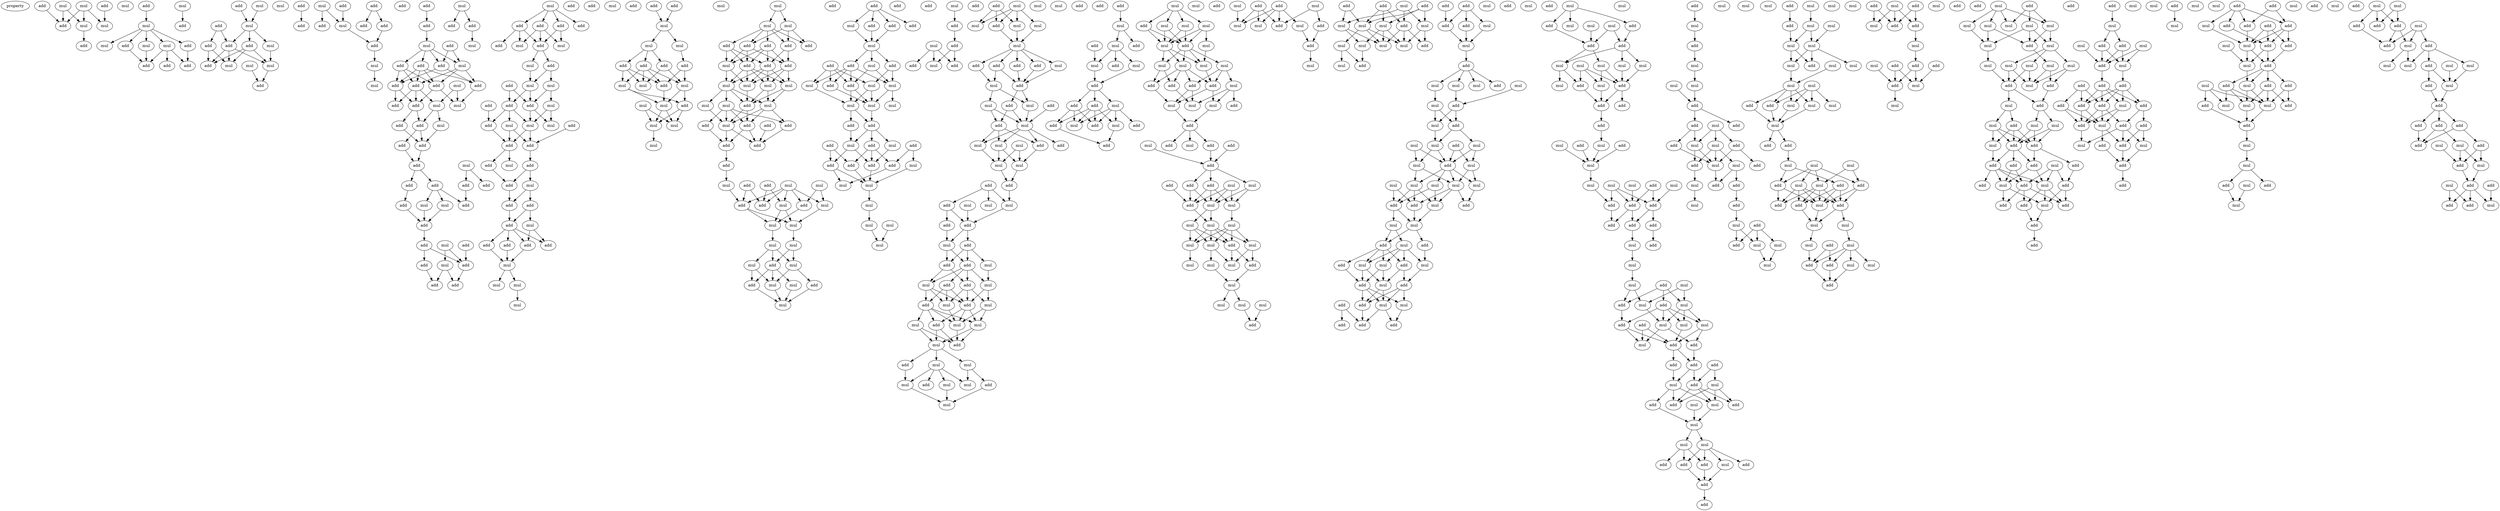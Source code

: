 digraph {
    node [fontcolor=black]
    property [mul=2,lf=1.7]
    0 [ label = add ];
    1 [ label = mul ];
    2 [ label = mul ];
    3 [ label = add ];
    4 [ label = mul ];
    5 [ label = mul ];
    6 [ label = add ];
    7 [ label = mul ];
    8 [ label = add ];
    9 [ label = add ];
    10 [ label = mul ];
    11 [ label = mul ];
    12 [ label = mul ];
    13 [ label = add ];
    14 [ label = add ];
    15 [ label = mul ];
    16 [ label = add ];
    17 [ label = add ];
    18 [ label = add ];
    19 [ label = mul ];
    20 [ label = add ];
    21 [ label = add ];
    22 [ label = mul ];
    23 [ label = mul ];
    24 [ label = add ];
    25 [ label = add ];
    26 [ label = add ];
    27 [ label = add ];
    28 [ label = mul ];
    29 [ label = add ];
    30 [ label = mul ];
    31 [ label = mul ];
    32 [ label = mul ];
    33 [ label = mul ];
    34 [ label = add ];
    35 [ label = add ];
    36 [ label = add ];
    37 [ label = mul ];
    38 [ label = add ];
    39 [ label = add ];
    40 [ label = add ];
    41 [ label = mul ];
    42 [ label = add ];
    43 [ label = add ];
    44 [ label = add ];
    45 [ label = add ];
    46 [ label = mul ];
    47 [ label = add ];
    48 [ label = add ];
    49 [ label = mul ];
    50 [ label = mul ];
    51 [ label = add ];
    52 [ label = mul ];
    53 [ label = add ];
    54 [ label = add ];
    55 [ label = add ];
    56 [ label = add ];
    57 [ label = mul ];
    58 [ label = add ];
    59 [ label = add ];
    60 [ label = add ];
    61 [ label = add ];
    62 [ label = mul ];
    63 [ label = mul ];
    64 [ label = add ];
    65 [ label = add ];
    66 [ label = add ];
    67 [ label = mul ];
    68 [ label = add ];
    69 [ label = add ];
    70 [ label = mul ];
    71 [ label = add ];
    72 [ label = add ];
    73 [ label = add ];
    74 [ label = add ];
    75 [ label = add ];
    76 [ label = mul ];
    77 [ label = add ];
    78 [ label = add ];
    79 [ label = mul ];
    80 [ label = add ];
    81 [ label = add ];
    82 [ label = mul ];
    83 [ label = add ];
    84 [ label = add ];
    85 [ label = mul ];
    86 [ label = add ];
    87 [ label = add ];
    88 [ label = add ];
    89 [ label = mul ];
    90 [ label = add ];
    91 [ label = add ];
    92 [ label = mul ];
    93 [ label = mul ];
    94 [ label = add ];
    95 [ label = add ];
    96 [ label = add ];
    97 [ label = add ];
    98 [ label = mul ];
    99 [ label = mul ];
    100 [ label = add ];
    101 [ label = add ];
    102 [ label = add ];
    103 [ label = mul ];
    104 [ label = add ];
    105 [ label = mul ];
    106 [ label = mul ];
    107 [ label = add ];
    108 [ label = mul ];
    109 [ label = add ];
    110 [ label = add ];
    111 [ label = mul ];
    112 [ label = mul ];
    113 [ label = add ];
    114 [ label = add ];
    115 [ label = mul ];
    116 [ label = add ];
    117 [ label = add ];
    118 [ label = add ];
    119 [ label = add ];
    120 [ label = mul ];
    121 [ label = add ];
    122 [ label = mul ];
    123 [ label = add ];
    124 [ label = add ];
    125 [ label = mul ];
    126 [ label = add ];
    127 [ label = add ];
    128 [ label = add ];
    129 [ label = add ];
    130 [ label = add ];
    131 [ label = add ];
    132 [ label = mul ];
    133 [ label = mul ];
    134 [ label = add ];
    135 [ label = mul ];
    136 [ label = mul ];
    137 [ label = add ];
    138 [ label = mul ];
    139 [ label = add ];
    140 [ label = add ];
    141 [ label = mul ];
    142 [ label = mul ];
    143 [ label = mul ];
    144 [ label = mul ];
    145 [ label = add ];
    146 [ label = add ];
    147 [ label = add ];
    148 [ label = add ];
    149 [ label = mul ];
    150 [ label = add ];
    151 [ label = mul ];
    152 [ label = mul ];
    153 [ label = mul ];
    154 [ label = mul ];
    155 [ label = add ];
    156 [ label = mul ];
    157 [ label = mul ];
    158 [ label = mul ];
    159 [ label = mul ];
    160 [ label = mul ];
    161 [ label = mul ];
    162 [ label = add ];
    163 [ label = add ];
    164 [ label = add ];
    165 [ label = add ];
    166 [ label = add ];
    167 [ label = add ];
    168 [ label = add ];
    169 [ label = mul ];
    170 [ label = add ];
    171 [ label = mul ];
    172 [ label = mul ];
    173 [ label = mul ];
    174 [ label = mul ];
    175 [ label = add ];
    176 [ label = mul ];
    177 [ label = mul ];
    178 [ label = mul ];
    179 [ label = mul ];
    180 [ label = add ];
    181 [ label = add ];
    182 [ label = add ];
    183 [ label = add ];
    184 [ label = add ];
    185 [ label = add ];
    186 [ label = add ];
    187 [ label = mul ];
    188 [ label = mul ];
    189 [ label = add ];
    190 [ label = add ];
    191 [ label = mul ];
    192 [ label = add ];
    193 [ label = mul ];
    194 [ label = mul ];
    195 [ label = add ];
    196 [ label = add ];
    197 [ label = mul ];
    198 [ label = mul ];
    199 [ label = add ];
    200 [ label = mul ];
    201 [ label = mul ];
    202 [ label = mul ];
    203 [ label = add ];
    204 [ label = mul ];
    205 [ label = mul ];
    206 [ label = mul ];
    207 [ label = add ];
    208 [ label = add ];
    209 [ label = mul ];
    210 [ label = add ];
    211 [ label = add ];
    212 [ label = mul ];
    213 [ label = add ];
    214 [ label = add ];
    215 [ label = add ];
    216 [ label = mul ];
    217 [ label = mul ];
    218 [ label = add ];
    219 [ label = add ];
    220 [ label = add ];
    221 [ label = add ];
    222 [ label = mul ];
    223 [ label = mul ];
    224 [ label = mul ];
    225 [ label = add ];
    226 [ label = mul ];
    227 [ label = mul ];
    228 [ label = mul ];
    229 [ label = add ];
    230 [ label = add ];
    231 [ label = add ];
    232 [ label = add ];
    233 [ label = add ];
    234 [ label = mul ];
    235 [ label = mul ];
    236 [ label = add ];
    237 [ label = mul ];
    238 [ label = add ];
    239 [ label = add ];
    240 [ label = add ];
    241 [ label = mul ];
    242 [ label = mul ];
    243 [ label = mul ];
    244 [ label = add ];
    245 [ label = mul ];
    246 [ label = mul ];
    247 [ label = mul ];
    248 [ label = mul ];
    249 [ label = add ];
    250 [ label = mul ];
    251 [ label = add ];
    252 [ label = add ];
    253 [ label = add ];
    254 [ label = add ];
    255 [ label = mul ];
    256 [ label = add ];
    257 [ label = mul ];
    258 [ label = add ];
    259 [ label = mul ];
    260 [ label = mul ];
    261 [ label = mul ];
    262 [ label = mul ];
    263 [ label = add ];
    264 [ label = mul ];
    265 [ label = add ];
    266 [ label = add ];
    267 [ label = add ];
    268 [ label = add ];
    269 [ label = mul ];
    270 [ label = add ];
    271 [ label = add ];
    272 [ label = mul ];
    273 [ label = mul ];
    274 [ label = mul ];
    275 [ label = add ];
    276 [ label = add ];
    277 [ label = mul ];
    278 [ label = mul ];
    279 [ label = add ];
    280 [ label = mul ];
    281 [ label = mul ];
    282 [ label = mul ];
    283 [ label = add ];
    284 [ label = add ];
    285 [ label = add ];
    286 [ label = mul ];
    287 [ label = mul ];
    288 [ label = mul ];
    289 [ label = add ];
    290 [ label = add ];
    291 [ label = mul ];
    292 [ label = add ];
    293 [ label = mul ];
    294 [ label = add ];
    295 [ label = add ];
    296 [ label = mul ];
    297 [ label = mul ];
    298 [ label = mul ];
    299 [ label = add ];
    300 [ label = mul ];
    301 [ label = add ];
    302 [ label = mul ];
    303 [ label = add ];
    304 [ label = mul ];
    305 [ label = add ];
    306 [ label = mul ];
    307 [ label = mul ];
    308 [ label = add ];
    309 [ label = mul ];
    310 [ label = mul ];
    311 [ label = add ];
    312 [ label = add ];
    313 [ label = add ];
    314 [ label = mul ];
    315 [ label = mul ];
    316 [ label = add ];
    317 [ label = add ];
    318 [ label = mul ];
    319 [ label = mul ];
    320 [ label = mul ];
    321 [ label = mul ];
    322 [ label = add ];
    323 [ label = add ];
    324 [ label = mul ];
    325 [ label = add ];
    326 [ label = add ];
    327 [ label = mul ];
    328 [ label = add ];
    329 [ label = mul ];
    330 [ label = mul ];
    331 [ label = add ];
    332 [ label = add ];
    333 [ label = add ];
    334 [ label = mul ];
    335 [ label = add ];
    336 [ label = mul ];
    337 [ label = mul ];
    338 [ label = add ];
    339 [ label = add ];
    340 [ label = add ];
    341 [ label = mul ];
    342 [ label = mul ];
    343 [ label = mul ];
    344 [ label = mul ];
    345 [ label = add ];
    346 [ label = mul ];
    347 [ label = add ];
    348 [ label = mul ];
    349 [ label = mul ];
    350 [ label = mul ];
    351 [ label = mul ];
    352 [ label = mul ];
    353 [ label = mul ];
    354 [ label = add ];
    355 [ label = mul ];
    356 [ label = add ];
    357 [ label = add ];
    358 [ label = add ];
    359 [ label = mul ];
    360 [ label = mul ];
    361 [ label = mul ];
    362 [ label = add ];
    363 [ label = add ];
    364 [ label = add ];
    365 [ label = add ];
    366 [ label = mul ];
    367 [ label = add ];
    368 [ label = mul ];
    369 [ label = add ];
    370 [ label = add ];
    371 [ label = add ];
    372 [ label = add ];
    373 [ label = mul ];
    374 [ label = mul ];
    375 [ label = add ];
    376 [ label = mul ];
    377 [ label = mul ];
    378 [ label = mul ];
    379 [ label = mul ];
    380 [ label = mul ];
    381 [ label = mul ];
    382 [ label = mul ];
    383 [ label = mul ];
    384 [ label = add ];
    385 [ label = mul ];
    386 [ label = mul ];
    387 [ label = mul ];
    388 [ label = add ];
    389 [ label = mul ];
    390 [ label = mul ];
    391 [ label = mul ];
    392 [ label = mul ];
    393 [ label = add ];
    394 [ label = add ];
    395 [ label = mul ];
    396 [ label = mul ];
    397 [ label = add ];
    398 [ label = add ];
    399 [ label = mul ];
    400 [ label = add ];
    401 [ label = mul ];
    402 [ label = add ];
    403 [ label = mul ];
    404 [ label = add ];
    405 [ label = mul ];
    406 [ label = add ];
    407 [ label = add ];
    408 [ label = add ];
    409 [ label = mul ];
    410 [ label = mul ];
    411 [ label = mul ];
    412 [ label = mul ];
    413 [ label = add ];
    414 [ label = mul ];
    415 [ label = add ];
    416 [ label = mul ];
    417 [ label = mul ];
    418 [ label = mul ];
    419 [ label = mul ];
    420 [ label = mul ];
    421 [ label = add ];
    422 [ label = add ];
    423 [ label = mul ];
    424 [ label = add ];
    425 [ label = add ];
    426 [ label = mul ];
    427 [ label = add ];
    428 [ label = add ];
    429 [ label = mul ];
    430 [ label = add ];
    431 [ label = mul ];
    432 [ label = add ];
    433 [ label = mul ];
    434 [ label = mul ];
    435 [ label = mul ];
    436 [ label = add ];
    437 [ label = mul ];
    438 [ label = add ];
    439 [ label = mul ];
    440 [ label = mul ];
    441 [ label = mul ];
    442 [ label = mul ];
    443 [ label = mul ];
    444 [ label = add ];
    445 [ label = mul ];
    446 [ label = add ];
    447 [ label = mul ];
    448 [ label = mul ];
    449 [ label = mul ];
    450 [ label = mul ];
    451 [ label = mul ];
    452 [ label = mul ];
    453 [ label = add ];
    454 [ label = mul ];
    455 [ label = add ];
    456 [ label = add ];
    457 [ label = mul ];
    458 [ label = mul ];
    459 [ label = mul ];
    460 [ label = add ];
    461 [ label = add ];
    462 [ label = add ];
    463 [ label = mul ];
    464 [ label = mul ];
    465 [ label = add ];
    466 [ label = add ];
    467 [ label = mul ];
    468 [ label = add ];
    469 [ label = mul ];
    470 [ label = add ];
    471 [ label = mul ];
    472 [ label = add ];
    473 [ label = mul ];
    474 [ label = add ];
    475 [ label = add ];
    476 [ label = add ];
    477 [ label = add ];
    478 [ label = mul ];
    479 [ label = add ];
    480 [ label = mul ];
    481 [ label = mul ];
    482 [ label = mul ];
    483 [ label = add ];
    484 [ label = add ];
    485 [ label = add ];
    486 [ label = mul ];
    487 [ label = mul ];
    488 [ label = mul ];
    489 [ label = mul ];
    490 [ label = mul ];
    491 [ label = add ];
    492 [ label = mul ];
    493 [ label = mul ];
    494 [ label = add ];
    495 [ label = add ];
    496 [ label = add ];
    497 [ label = add ];
    498 [ label = mul ];
    499 [ label = add ];
    500 [ label = mul ];
    501 [ label = add ];
    502 [ label = mul ];
    503 [ label = mul ];
    504 [ label = mul ];
    505 [ label = mul ];
    506 [ label = add ];
    507 [ label = mul ];
    508 [ label = add ];
    509 [ label = add ];
    510 [ label = add ];
    511 [ label = add ];
    512 [ label = add ];
    513 [ label = add ];
    514 [ label = add ];
    515 [ label = mul ];
    516 [ label = mul ];
    517 [ label = mul ];
    518 [ label = add ];
    519 [ label = mul ];
    520 [ label = mul ];
    521 [ label = add ];
    522 [ label = mul ];
    523 [ label = add ];
    524 [ label = add ];
    525 [ label = mul ];
    526 [ label = mul ];
    527 [ label = mul ];
    528 [ label = add ];
    529 [ label = add ];
    530 [ label = mul ];
    531 [ label = add ];
    532 [ label = add ];
    533 [ label = add ];
    534 [ label = add ];
    535 [ label = mul ];
    536 [ label = mul ];
    537 [ label = add ];
    538 [ label = add ];
    539 [ label = mul ];
    540 [ label = mul ];
    541 [ label = add ];
    542 [ label = add ];
    543 [ label = mul ];
    544 [ label = mul ];
    545 [ label = mul ];
    546 [ label = add ];
    547 [ label = add ];
    548 [ label = add ];
    549 [ label = mul ];
    550 [ label = add ];
    551 [ label = add ];
    552 [ label = mul ];
    553 [ label = add ];
    554 [ label = add ];
    555 [ label = mul ];
    556 [ label = mul ];
    557 [ label = add ];
    558 [ label = mul ];
    559 [ label = mul ];
    560 [ label = mul ];
    561 [ label = add ];
    562 [ label = mul ];
    563 [ label = add ];
    564 [ label = mul ];
    565 [ label = add ];
    566 [ label = mul ];
    567 [ label = add ];
    568 [ label = add ];
    569 [ label = mul ];
    570 [ label = mul ];
    571 [ label = add ];
    572 [ label = mul ];
    573 [ label = add ];
    574 [ label = mul ];
    575 [ label = add ];
    576 [ label = add ];
    577 [ label = add ];
    578 [ label = mul ];
    579 [ label = add ];
    580 [ label = mul ];
    581 [ label = add ];
    582 [ label = mul ];
    583 [ label = mul ];
    584 [ label = mul ];
    585 [ label = mul ];
    586 [ label = mul ];
    587 [ label = add ];
    588 [ label = mul ];
    589 [ label = mul ];
    590 [ label = add ];
    591 [ label = mul ];
    592 [ label = mul ];
    593 [ label = mul ];
    594 [ label = mul ];
    595 [ label = mul ];
    596 [ label = add ];
    597 [ label = mul ];
    598 [ label = mul ];
    599 [ label = mul ];
    600 [ label = add ];
    601 [ label = mul ];
    602 [ label = mul ];
    603 [ label = mul ];
    604 [ label = add ];
    605 [ label = mul ];
    606 [ label = add ];
    607 [ label = add ];
    608 [ label = mul ];
    609 [ label = mul ];
    610 [ label = mul ];
    611 [ label = add ];
    612 [ label = add ];
    613 [ label = mul ];
    614 [ label = add ];
    615 [ label = mul ];
    616 [ label = add ];
    617 [ label = add ];
    618 [ label = add ];
    619 [ label = mul ];
    620 [ label = mul ];
    621 [ label = mul ];
    622 [ label = mul ];
    623 [ label = add ];
    624 [ label = mul ];
    625 [ label = mul ];
    626 [ label = add ];
    627 [ label = add ];
    628 [ label = mul ];
    629 [ label = mul ];
    630 [ label = add ];
    631 [ label = mul ];
    632 [ label = add ];
    633 [ label = mul ];
    634 [ label = add ];
    635 [ label = add ];
    636 [ label = mul ];
    637 [ label = add ];
    638 [ label = mul ];
    639 [ label = add ];
    640 [ label = add ];
    641 [ label = add ];
    642 [ label = mul ];
    643 [ label = add ];
    644 [ label = add ];
    645 [ label = mul ];
    646 [ label = mul ];
    647 [ label = add ];
    648 [ label = add ];
    649 [ label = mul ];
    650 [ label = mul ];
    651 [ label = mul ];
    652 [ label = mul ];
    653 [ label = mul ];
    654 [ label = mul ];
    655 [ label = mul ];
    656 [ label = add ];
    657 [ label = mul ];
    658 [ label = mul ];
    659 [ label = mul ];
    660 [ label = mul ];
    661 [ label = mul ];
    662 [ label = mul ];
    663 [ label = add ];
    664 [ label = add ];
    665 [ label = mul ];
    666 [ label = add ];
    667 [ label = mul ];
    668 [ label = mul ];
    669 [ label = add ];
    670 [ label = mul ];
    671 [ label = mul ];
    672 [ label = mul ];
    673 [ label = add ];
    674 [ label = add ];
    675 [ label = mul ];
    676 [ label = add ];
    677 [ label = add ];
    678 [ label = add ];
    679 [ label = add ];
    680 [ label = mul ];
    681 [ label = add ];
    682 [ label = add ];
    683 [ label = mul ];
    684 [ label = add ];
    685 [ label = add ];
    686 [ label = add ];
    687 [ label = add ];
    688 [ label = add ];
    689 [ label = mul ];
    690 [ label = add ];
    691 [ label = add ];
    692 [ label = add ];
    693 [ label = mul ];
    694 [ label = add ];
    695 [ label = mul ];
    696 [ label = add ];
    697 [ label = mul ];
    698 [ label = mul ];
    699 [ label = add ];
    700 [ label = mul ];
    701 [ label = add ];
    702 [ label = add ];
    703 [ label = add ];
    704 [ label = add ];
    705 [ label = add ];
    706 [ label = add ];
    707 [ label = mul ];
    708 [ label = add ];
    709 [ label = add ];
    710 [ label = mul ];
    711 [ label = add ];
    712 [ label = add ];
    713 [ label = mul ];
    714 [ label = mul ];
    715 [ label = add ];
    716 [ label = add ];
    717 [ label = add ];
    718 [ label = mul ];
    719 [ label = add ];
    720 [ label = mul ];
    721 [ label = add ];
    722 [ label = mul ];
    723 [ label = mul ];
    724 [ label = add ];
    725 [ label = add ];
    726 [ label = add ];
    727 [ label = add ];
    728 [ label = add ];
    729 [ label = mul ];
    730 [ label = add ];
    731 [ label = add ];
    732 [ label = add ];
    733 [ label = mul ];
    734 [ label = mul ];
    735 [ label = mul ];
    736 [ label = add ];
    737 [ label = mul ];
    738 [ label = add ];
    739 [ label = mul ];
    740 [ label = add ];
    741 [ label = add ];
    742 [ label = mul ];
    743 [ label = mul ];
    744 [ label = add ];
    745 [ label = mul ];
    746 [ label = add ];
    747 [ label = add ];
    748 [ label = mul ];
    749 [ label = mul ];
    750 [ label = mul ];
    751 [ label = mul ];
    752 [ label = add ];
    753 [ label = add ];
    754 [ label = add ];
    755 [ label = mul ];
    756 [ label = mul ];
    757 [ label = add ];
    758 [ label = mul ];
    759 [ label = mul ];
    760 [ label = add ];
    761 [ label = mul ];
    762 [ label = add ];
    763 [ label = add ];
    764 [ label = add ];
    765 [ label = mul ];
    766 [ label = add ];
    767 [ label = mul ];
    768 [ label = mul ];
    769 [ label = mul ];
    770 [ label = mul ];
    771 [ label = add ];
    772 [ label = mul ];
    773 [ label = add ];
    774 [ label = add ];
    775 [ label = add ];
    776 [ label = add ];
    777 [ label = add ];
    778 [ label = mul ];
    779 [ label = mul ];
    780 [ label = add ];
    781 [ label = add ];
    782 [ label = add ];
    783 [ label = mul ];
    784 [ label = add ];
    785 [ label = add ];
    786 [ label = mul ];
    787 [ label = add ];
    788 [ label = add ];
    789 [ label = mul ];
    0 -> 6 [ name = 0 ];
    1 -> 5 [ name = 1 ];
    1 -> 6 [ name = 2 ];
    1 -> 7 [ name = 3 ];
    3 -> 5 [ name = 4 ];
    4 -> 6 [ name = 5 ];
    4 -> 7 [ name = 6 ];
    7 -> 8 [ name = 7 ];
    9 -> 10 [ name = 8 ];
    10 -> 11 [ name = 9 ];
    10 -> 12 [ name = 10 ];
    10 -> 13 [ name = 11 ];
    10 -> 14 [ name = 12 ];
    10 -> 15 [ name = 13 ];
    12 -> 18 [ name = 14 ];
    13 -> 18 [ name = 15 ];
    14 -> 16 [ name = 16 ];
    15 -> 16 [ name = 17 ];
    15 -> 17 [ name = 18 ];
    15 -> 18 [ name = 19 ];
    19 -> 21 [ name = 20 ];
    20 -> 23 [ name = 21 ];
    22 -> 23 [ name = 22 ];
    23 -> 26 [ name = 23 ];
    23 -> 27 [ name = 24 ];
    23 -> 28 [ name = 25 ];
    24 -> 25 [ name = 26 ];
    24 -> 26 [ name = 27 ];
    25 -> 29 [ name = 28 ];
    25 -> 30 [ name = 29 ];
    26 -> 29 [ name = 30 ];
    26 -> 30 [ name = 31 ];
    26 -> 32 [ name = 32 ];
    27 -> 29 [ name = 33 ];
    27 -> 30 [ name = 34 ];
    27 -> 32 [ name = 35 ];
    28 -> 32 [ name = 36 ];
    31 -> 34 [ name = 37 ];
    32 -> 34 [ name = 38 ];
    35 -> 36 [ name = 39 ];
    37 -> 41 [ name = 40 ];
    37 -> 44 [ name = 41 ];
    38 -> 41 [ name = 42 ];
    39 -> 42 [ name = 43 ];
    39 -> 43 [ name = 44 ];
    41 -> 45 [ name = 45 ];
    43 -> 45 [ name = 46 ];
    45 -> 46 [ name = 47 ];
    46 -> 49 [ name = 48 ];
    47 -> 48 [ name = 49 ];
    48 -> 50 [ name = 50 ];
    50 -> 52 [ name = 51 ];
    50 -> 53 [ name = 52 ];
    50 -> 54 [ name = 53 ];
    50 -> 55 [ name = 54 ];
    51 -> 52 [ name = 55 ];
    51 -> 54 [ name = 56 ];
    52 -> 56 [ name = 57 ];
    52 -> 58 [ name = 58 ];
    52 -> 60 [ name = 59 ];
    53 -> 56 [ name = 60 ];
    53 -> 58 [ name = 61 ];
    53 -> 59 [ name = 62 ];
    53 -> 60 [ name = 63 ];
    54 -> 58 [ name = 64 ];
    54 -> 59 [ name = 65 ];
    55 -> 56 [ name = 66 ];
    55 -> 59 [ name = 67 ];
    55 -> 60 [ name = 68 ];
    56 -> 61 [ name = 69 ];
    56 -> 62 [ name = 70 ];
    57 -> 62 [ name = 71 ];
    57 -> 63 [ name = 72 ];
    58 -> 62 [ name = 73 ];
    59 -> 61 [ name = 74 ];
    59 -> 64 [ name = 75 ];
    60 -> 61 [ name = 76 ];
    60 -> 63 [ name = 77 ];
    60 -> 64 [ name = 78 ];
    61 -> 65 [ name = 79 ];
    61 -> 66 [ name = 80 ];
    63 -> 66 [ name = 81 ];
    63 -> 67 [ name = 82 ];
    65 -> 69 [ name = 83 ];
    66 -> 68 [ name = 84 ];
    66 -> 69 [ name = 85 ];
    67 -> 69 [ name = 86 ];
    68 -> 71 [ name = 87 ];
    69 -> 71 [ name = 88 ];
    70 -> 72 [ name = 89 ];
    70 -> 73 [ name = 90 ];
    71 -> 74 [ name = 91 ];
    71 -> 75 [ name = 92 ];
    73 -> 78 [ name = 93 ];
    74 -> 77 [ name = 94 ];
    75 -> 76 [ name = 95 ];
    75 -> 78 [ name = 96 ];
    75 -> 79 [ name = 97 ];
    76 -> 80 [ name = 98 ];
    77 -> 80 [ name = 99 ];
    79 -> 80 [ name = 100 ];
    80 -> 83 [ name = 101 ];
    81 -> 86 [ name = 102 ];
    82 -> 85 [ name = 103 ];
    82 -> 86 [ name = 104 ];
    83 -> 84 [ name = 105 ];
    83 -> 86 [ name = 106 ];
    84 -> 88 [ name = 107 ];
    85 -> 87 [ name = 108 ];
    85 -> 88 [ name = 109 ];
    86 -> 87 [ name = 110 ];
    89 -> 90 [ name = 111 ];
    89 -> 91 [ name = 112 ];
    91 -> 92 [ name = 113 ];
    93 -> 94 [ name = 114 ];
    93 -> 95 [ name = 115 ];
    93 -> 96 [ name = 116 ];
    93 -> 97 [ name = 117 ];
    94 -> 98 [ name = 118 ];
    94 -> 99 [ name = 119 ];
    94 -> 100 [ name = 120 ];
    95 -> 98 [ name = 121 ];
    95 -> 100 [ name = 122 ];
    95 -> 101 [ name = 123 ];
    96 -> 99 [ name = 124 ];
    96 -> 100 [ name = 125 ];
    100 -> 102 [ name = 126 ];
    100 -> 103 [ name = 127 ];
    102 -> 105 [ name = 128 ];
    102 -> 106 [ name = 129 ];
    103 -> 105 [ name = 130 ];
    104 -> 107 [ name = 131 ];
    104 -> 109 [ name = 132 ];
    105 -> 107 [ name = 133 ];
    105 -> 109 [ name = 134 ];
    106 -> 108 [ name = 135 ];
    106 -> 109 [ name = 136 ];
    107 -> 112 [ name = 137 ];
    107 -> 114 [ name = 138 ];
    107 -> 115 [ name = 139 ];
    108 -> 111 [ name = 140 ];
    108 -> 112 [ name = 141 ];
    109 -> 111 [ name = 142 ];
    109 -> 112 [ name = 143 ];
    110 -> 114 [ name = 144 ];
    112 -> 116 [ name = 145 ];
    112 -> 117 [ name = 146 ];
    113 -> 117 [ name = 147 ];
    114 -> 116 [ name = 148 ];
    115 -> 116 [ name = 149 ];
    115 -> 117 [ name = 150 ];
    116 -> 118 [ name = 151 ];
    116 -> 120 [ name = 152 ];
    117 -> 119 [ name = 153 ];
    118 -> 121 [ name = 154 ];
    119 -> 121 [ name = 155 ];
    119 -> 122 [ name = 156 ];
    121 -> 124 [ name = 157 ];
    122 -> 123 [ name = 158 ];
    122 -> 124 [ name = 159 ];
    123 -> 125 [ name = 160 ];
    123 -> 126 [ name = 161 ];
    124 -> 126 [ name = 162 ];
    125 -> 128 [ name = 163 ];
    125 -> 130 [ name = 164 ];
    126 -> 127 [ name = 165 ];
    126 -> 128 [ name = 166 ];
    126 -> 130 [ name = 167 ];
    126 -> 131 [ name = 168 ];
    127 -> 132 [ name = 169 ];
    130 -> 132 [ name = 170 ];
    131 -> 132 [ name = 171 ];
    132 -> 133 [ name = 172 ];
    132 -> 136 [ name = 173 ];
    136 -> 138 [ name = 174 ];
    139 -> 142 [ name = 175 ];
    140 -> 142 [ name = 176 ];
    142 -> 143 [ name = 177 ];
    142 -> 144 [ name = 178 ];
    143 -> 145 [ name = 179 ];
    143 -> 146 [ name = 180 ];
    143 -> 147 [ name = 181 ];
    144 -> 148 [ name = 182 ];
    145 -> 149 [ name = 183 ];
    145 -> 152 [ name = 184 ];
    146 -> 149 [ name = 185 ];
    146 -> 150 [ name = 186 ];
    146 -> 151 [ name = 187 ];
    146 -> 152 [ name = 188 ];
    147 -> 149 [ name = 189 ];
    147 -> 150 [ name = 190 ];
    147 -> 151 [ name = 191 ];
    148 -> 150 [ name = 192 ];
    148 -> 152 [ name = 193 ];
    150 -> 154 [ name = 194 ];
    151 -> 154 [ name = 195 ];
    151 -> 155 [ name = 196 ];
    152 -> 154 [ name = 197 ];
    152 -> 155 [ name = 198 ];
    153 -> 156 [ name = 199 ];
    153 -> 157 [ name = 200 ];
    154 -> 156 [ name = 201 ];
    154 -> 157 [ name = 202 ];
    155 -> 156 [ name = 203 ];
    155 -> 157 [ name = 204 ];
    156 -> 159 [ name = 205 ];
    158 -> 160 [ name = 206 ];
    158 -> 161 [ name = 207 ];
    160 -> 163 [ name = 208 ];
    160 -> 164 [ name = 209 ];
    160 -> 166 [ name = 210 ];
    161 -> 162 [ name = 211 ];
    161 -> 163 [ name = 212 ];
    161 -> 164 [ name = 213 ];
    161 -> 165 [ name = 214 ];
    161 -> 166 [ name = 215 ];
    162 -> 167 [ name = 216 ];
    162 -> 168 [ name = 217 ];
    162 -> 169 [ name = 218 ];
    162 -> 170 [ name = 219 ];
    163 -> 167 [ name = 220 ];
    163 -> 170 [ name = 221 ];
    165 -> 167 [ name = 222 ];
    165 -> 168 [ name = 223 ];
    165 -> 169 [ name = 224 ];
    166 -> 168 [ name = 225 ];
    166 -> 169 [ name = 226 ];
    166 -> 170 [ name = 227 ];
    167 -> 171 [ name = 228 ];
    167 -> 172 [ name = 229 ];
    167 -> 173 [ name = 230 ];
    167 -> 174 [ name = 231 ];
    168 -> 171 [ name = 232 ];
    168 -> 172 [ name = 233 ];
    168 -> 173 [ name = 234 ];
    168 -> 174 [ name = 235 ];
    169 -> 171 [ name = 236 ];
    169 -> 172 [ name = 237 ];
    170 -> 172 [ name = 238 ];
    170 -> 173 [ name = 239 ];
    170 -> 174 [ name = 240 ];
    171 -> 175 [ name = 241 ];
    171 -> 176 [ name = 242 ];
    171 -> 177 [ name = 243 ];
    171 -> 178 [ name = 244 ];
    172 -> 175 [ name = 245 ];
    173 -> 175 [ name = 246 ];
    173 -> 176 [ name = 247 ];
    174 -> 175 [ name = 248 ];
    174 -> 176 [ name = 249 ];
    175 -> 179 [ name = 250 ];
    175 -> 181 [ name = 251 ];
    176 -> 179 [ name = 252 ];
    176 -> 181 [ name = 253 ];
    176 -> 182 [ name = 254 ];
    177 -> 179 [ name = 255 ];
    178 -> 179 [ name = 256 ];
    178 -> 180 [ name = 257 ];
    178 -> 181 [ name = 258 ];
    178 -> 182 [ name = 259 ];
    179 -> 184 [ name = 260 ];
    179 -> 185 [ name = 261 ];
    180 -> 184 [ name = 262 ];
    181 -> 184 [ name = 263 ];
    181 -> 185 [ name = 264 ];
    182 -> 185 [ name = 265 ];
    183 -> 185 [ name = 266 ];
    184 -> 186 [ name = 267 ];
    186 -> 188 [ name = 268 ];
    187 -> 192 [ name = 269 ];
    187 -> 194 [ name = 270 ];
    188 -> 195 [ name = 271 ];
    189 -> 195 [ name = 272 ];
    189 -> 196 [ name = 273 ];
    190 -> 193 [ name = 274 ];
    190 -> 196 [ name = 275 ];
    191 -> 192 [ name = 276 ];
    191 -> 193 [ name = 277 ];
    191 -> 194 [ name = 278 ];
    191 -> 195 [ name = 279 ];
    191 -> 196 [ name = 280 ];
    192 -> 198 [ name = 281 ];
    193 -> 197 [ name = 282 ];
    193 -> 198 [ name = 283 ];
    194 -> 197 [ name = 284 ];
    195 -> 197 [ name = 285 ];
    195 -> 198 [ name = 286 ];
    197 -> 201 [ name = 287 ];
    198 -> 200 [ name = 288 ];
    200 -> 202 [ name = 289 ];
    200 -> 203 [ name = 290 ];
    200 -> 204 [ name = 291 ];
    201 -> 203 [ name = 292 ];
    201 -> 204 [ name = 293 ];
    202 -> 206 [ name = 294 ];
    202 -> 207 [ name = 295 ];
    203 -> 205 [ name = 296 ];
    203 -> 206 [ name = 297 ];
    203 -> 207 [ name = 298 ];
    204 -> 206 [ name = 299 ];
    204 -> 208 [ name = 300 ];
    205 -> 209 [ name = 301 ];
    206 -> 209 [ name = 302 ];
    207 -> 209 [ name = 303 ];
    208 -> 209 [ name = 304 ];
    210 -> 212 [ name = 305 ];
    210 -> 213 [ name = 306 ];
    210 -> 214 [ name = 307 ];
    210 -> 215 [ name = 308 ];
    212 -> 216 [ name = 309 ];
    214 -> 216 [ name = 310 ];
    215 -> 216 [ name = 311 ];
    216 -> 217 [ name = 312 ];
    216 -> 219 [ name = 313 ];
    216 -> 220 [ name = 314 ];
    217 -> 221 [ name = 315 ];
    217 -> 223 [ name = 316 ];
    218 -> 221 [ name = 317 ];
    218 -> 222 [ name = 318 ];
    218 -> 224 [ name = 319 ];
    218 -> 225 [ name = 320 ];
    219 -> 221 [ name = 321 ];
    219 -> 223 [ name = 322 ];
    219 -> 224 [ name = 323 ];
    219 -> 225 [ name = 324 ];
    220 -> 222 [ name = 325 ];
    220 -> 223 [ name = 326 ];
    221 -> 226 [ name = 327 ];
    221 -> 227 [ name = 328 ];
    222 -> 226 [ name = 329 ];
    222 -> 227 [ name = 330 ];
    223 -> 227 [ name = 331 ];
    223 -> 228 [ name = 332 ];
    224 -> 226 [ name = 333 ];
    225 -> 227 [ name = 334 ];
    226 -> 229 [ name = 335 ];
    226 -> 230 [ name = 336 ];
    227 -> 230 [ name = 337 ];
    229 -> 235 [ name = 338 ];
    230 -> 232 [ name = 339 ];
    230 -> 234 [ name = 340 ];
    230 -> 235 [ name = 341 ];
    231 -> 237 [ name = 342 ];
    231 -> 238 [ name = 343 ];
    232 -> 238 [ name = 344 ];
    232 -> 239 [ name = 345 ];
    232 -> 240 [ name = 346 ];
    233 -> 236 [ name = 347 ];
    233 -> 239 [ name = 348 ];
    234 -> 240 [ name = 349 ];
    235 -> 236 [ name = 350 ];
    235 -> 240 [ name = 351 ];
    236 -> 241 [ name = 352 ];
    236 -> 242 [ name = 353 ];
    237 -> 242 [ name = 354 ];
    238 -> 241 [ name = 355 ];
    239 -> 242 [ name = 356 ];
    240 -> 242 [ name = 357 ];
    242 -> 243 [ name = 358 ];
    243 -> 245 [ name = 359 ];
    245 -> 247 [ name = 360 ];
    246 -> 247 [ name = 361 ];
    248 -> 249 [ name = 362 ];
    249 -> 251 [ name = 363 ];
    250 -> 253 [ name = 364 ];
    250 -> 254 [ name = 365 ];
    250 -> 255 [ name = 366 ];
    251 -> 253 [ name = 367 ];
    251 -> 255 [ name = 368 ];
    256 -> 258 [ name = 369 ];
    256 -> 259 [ name = 370 ];
    256 -> 260 [ name = 371 ];
    257 -> 258 [ name = 372 ];
    257 -> 259 [ name = 373 ];
    257 -> 260 [ name = 374 ];
    257 -> 261 [ name = 375 ];
    258 -> 262 [ name = 376 ];
    260 -> 262 [ name = 377 ];
    261 -> 262 [ name = 378 ];
    262 -> 263 [ name = 379 ];
    262 -> 264 [ name = 380 ];
    262 -> 265 [ name = 381 ];
    262 -> 266 [ name = 382 ];
    262 -> 267 [ name = 383 ];
    263 -> 269 [ name = 384 ];
    264 -> 268 [ name = 385 ];
    265 -> 268 [ name = 386 ];
    265 -> 269 [ name = 387 ];
    266 -> 268 [ name = 388 ];
    267 -> 268 [ name = 389 ];
    268 -> 270 [ name = 390 ];
    268 -> 272 [ name = 391 ];
    269 -> 272 [ name = 392 ];
    269 -> 273 [ name = 393 ];
    270 -> 274 [ name = 394 ];
    270 -> 275 [ name = 395 ];
    271 -> 274 [ name = 396 ];
    272 -> 274 [ name = 397 ];
    273 -> 274 [ name = 398 ];
    273 -> 275 [ name = 399 ];
    274 -> 276 [ name = 400 ];
    274 -> 277 [ name = 401 ];
    274 -> 279 [ name = 402 ];
    274 -> 280 [ name = 403 ];
    275 -> 276 [ name = 404 ];
    275 -> 277 [ name = 405 ];
    275 -> 280 [ name = 406 ];
    276 -> 281 [ name = 407 ];
    277 -> 282 [ name = 408 ];
    278 -> 281 [ name = 409 ];
    278 -> 282 [ name = 410 ];
    280 -> 281 [ name = 411 ];
    280 -> 282 [ name = 412 ];
    281 -> 283 [ name = 413 ];
    282 -> 283 [ name = 414 ];
    283 -> 287 [ name = 415 ];
    284 -> 285 [ name = 416 ];
    284 -> 287 [ name = 417 ];
    284 -> 288 [ name = 418 ];
    285 -> 289 [ name = 419 ];
    285 -> 290 [ name = 420 ];
    286 -> 289 [ name = 421 ];
    287 -> 289 [ name = 422 ];
    289 -> 291 [ name = 423 ];
    289 -> 292 [ name = 424 ];
    290 -> 291 [ name = 425 ];
    291 -> 294 [ name = 426 ];
    291 -> 295 [ name = 427 ];
    292 -> 294 [ name = 428 ];
    292 -> 295 [ name = 429 ];
    292 -> 297 [ name = 430 ];
    294 -> 299 [ name = 431 ];
    294 -> 300 [ name = 432 ];
    295 -> 298 [ name = 433 ];
    295 -> 299 [ name = 434 ];
    295 -> 300 [ name = 435 ];
    295 -> 301 [ name = 436 ];
    297 -> 298 [ name = 437 ];
    298 -> 303 [ name = 438 ];
    298 -> 304 [ name = 439 ];
    299 -> 302 [ name = 440 ];
    299 -> 303 [ name = 441 ];
    299 -> 304 [ name = 442 ];
    300 -> 302 [ name = 443 ];
    300 -> 303 [ name = 444 ];
    300 -> 305 [ name = 445 ];
    301 -> 302 [ name = 446 ];
    301 -> 303 [ name = 447 ];
    301 -> 305 [ name = 448 ];
    302 -> 306 [ name = 449 ];
    303 -> 306 [ name = 450 ];
    303 -> 308 [ name = 451 ];
    303 -> 309 [ name = 452 ];
    304 -> 306 [ name = 453 ];
    304 -> 309 [ name = 454 ];
    305 -> 306 [ name = 455 ];
    305 -> 307 [ name = 456 ];
    305 -> 308 [ name = 457 ];
    305 -> 309 [ name = 458 ];
    306 -> 311 [ name = 459 ];
    307 -> 310 [ name = 460 ];
    307 -> 311 [ name = 461 ];
    308 -> 310 [ name = 462 ];
    308 -> 311 [ name = 463 ];
    309 -> 310 [ name = 464 ];
    309 -> 311 [ name = 465 ];
    310 -> 313 [ name = 466 ];
    310 -> 314 [ name = 467 ];
    310 -> 315 [ name = 468 ];
    313 -> 319 [ name = 469 ];
    314 -> 316 [ name = 470 ];
    314 -> 318 [ name = 471 ];
    314 -> 319 [ name = 472 ];
    314 -> 320 [ name = 473 ];
    315 -> 317 [ name = 474 ];
    315 -> 318 [ name = 475 ];
    317 -> 321 [ name = 476 ];
    319 -> 321 [ name = 477 ];
    320 -> 321 [ name = 478 ];
    323 -> 324 [ name = 479 ];
    324 -> 326 [ name = 480 ];
    324 -> 327 [ name = 481 ];
    325 -> 330 [ name = 482 ];
    327 -> 328 [ name = 483 ];
    327 -> 329 [ name = 484 ];
    327 -> 330 [ name = 485 ];
    329 -> 331 [ name = 486 ];
    330 -> 331 [ name = 487 ];
    331 -> 332 [ name = 488 ];
    331 -> 333 [ name = 489 ];
    331 -> 334 [ name = 490 ];
    332 -> 335 [ name = 491 ];
    332 -> 337 [ name = 492 ];
    332 -> 338 [ name = 493 ];
    333 -> 335 [ name = 494 ];
    333 -> 336 [ name = 495 ];
    333 -> 337 [ name = 496 ];
    333 -> 338 [ name = 497 ];
    334 -> 336 [ name = 498 ];
    334 -> 337 [ name = 499 ];
    334 -> 338 [ name = 500 ];
    334 -> 339 [ name = 501 ];
    335 -> 340 [ name = 502 ];
    336 -> 340 [ name = 503 ];
    341 -> 342 [ name = 504 ];
    341 -> 343 [ name = 505 ];
    341 -> 344 [ name = 506 ];
    341 -> 345 [ name = 507 ];
    342 -> 347 [ name = 508 ];
    342 -> 349 [ name = 509 ];
    343 -> 347 [ name = 510 ];
    343 -> 348 [ name = 511 ];
    343 -> 349 [ name = 512 ];
    344 -> 347 [ name = 513 ];
    344 -> 349 [ name = 514 ];
    345 -> 347 [ name = 515 ];
    345 -> 349 [ name = 516 ];
    347 -> 350 [ name = 517 ];
    347 -> 351 [ name = 518 ];
    347 -> 352 [ name = 519 ];
    347 -> 353 [ name = 520 ];
    348 -> 350 [ name = 521 ];
    349 -> 350 [ name = 522 ];
    349 -> 351 [ name = 523 ];
    349 -> 352 [ name = 524 ];
    350 -> 354 [ name = 525 ];
    351 -> 354 [ name = 526 ];
    351 -> 356 [ name = 527 ];
    351 -> 357 [ name = 528 ];
    351 -> 358 [ name = 529 ];
    352 -> 356 [ name = 530 ];
    352 -> 358 [ name = 531 ];
    353 -> 354 [ name = 532 ];
    353 -> 355 [ name = 533 ];
    353 -> 357 [ name = 534 ];
    354 -> 360 [ name = 535 ];
    354 -> 361 [ name = 536 ];
    355 -> 359 [ name = 537 ];
    355 -> 361 [ name = 538 ];
    355 -> 362 [ name = 539 ];
    356 -> 359 [ name = 540 ];
    357 -> 359 [ name = 541 ];
    357 -> 360 [ name = 542 ];
    358 -> 360 [ name = 543 ];
    360 -> 363 [ name = 544 ];
    361 -> 363 [ name = 545 ];
    363 -> 364 [ name = 546 ];
    363 -> 367 [ name = 547 ];
    363 -> 368 [ name = 548 ];
    364 -> 369 [ name = 549 ];
    365 -> 369 [ name = 550 ];
    366 -> 369 [ name = 551 ];
    369 -> 370 [ name = 552 ];
    369 -> 371 [ name = 553 ];
    369 -> 373 [ name = 554 ];
    370 -> 375 [ name = 555 ];
    370 -> 376 [ name = 556 ];
    370 -> 377 [ name = 557 ];
    371 -> 375 [ name = 558 ];
    371 -> 377 [ name = 559 ];
    372 -> 375 [ name = 560 ];
    373 -> 376 [ name = 561 ];
    373 -> 377 [ name = 562 ];
    374 -> 375 [ name = 563 ];
    374 -> 376 [ name = 564 ];
    374 -> 377 [ name = 565 ];
    375 -> 379 [ name = 566 ];
    376 -> 380 [ name = 567 ];
    377 -> 378 [ name = 568 ];
    377 -> 379 [ name = 569 ];
    378 -> 382 [ name = 570 ];
    378 -> 383 [ name = 571 ];
    378 -> 384 [ name = 572 ];
    379 -> 381 [ name = 573 ];
    379 -> 382 [ name = 574 ];
    379 -> 383 [ name = 575 ];
    379 -> 384 [ name = 576 ];
    380 -> 381 [ name = 577 ];
    380 -> 382 [ name = 578 ];
    380 -> 383 [ name = 579 ];
    380 -> 384 [ name = 580 ];
    381 -> 385 [ name = 581 ];
    381 -> 388 [ name = 582 ];
    382 -> 385 [ name = 583 ];
    382 -> 386 [ name = 584 ];
    383 -> 387 [ name = 585 ];
    384 -> 385 [ name = 586 ];
    384 -> 388 [ name = 587 ];
    386 -> 389 [ name = 588 ];
    388 -> 389 [ name = 589 ];
    389 -> 390 [ name = 590 ];
    389 -> 391 [ name = 591 ];
    391 -> 394 [ name = 592 ];
    392 -> 394 [ name = 593 ];
    395 -> 403 [ name = 594 ];
    396 -> 400 [ name = 595 ];
    396 -> 402 [ name = 596 ];
    397 -> 399 [ name = 597 ];
    397 -> 401 [ name = 598 ];
    397 -> 402 [ name = 599 ];
    397 -> 403 [ name = 600 ];
    398 -> 399 [ name = 601 ];
    398 -> 402 [ name = 602 ];
    398 -> 403 [ name = 603 ];
    400 -> 404 [ name = 604 ];
    401 -> 404 [ name = 605 ];
    404 -> 405 [ name = 606 ];
    406 -> 410 [ name = 607 ];
    406 -> 412 [ name = 608 ];
    406 -> 413 [ name = 609 ];
    407 -> 410 [ name = 610 ];
    407 -> 412 [ name = 611 ];
    407 -> 414 [ name = 612 ];
    408 -> 411 [ name = 613 ];
    408 -> 412 [ name = 614 ];
    409 -> 411 [ name = 615 ];
    409 -> 413 [ name = 616 ];
    409 -> 414 [ name = 617 ];
    410 -> 416 [ name = 618 ];
    410 -> 418 [ name = 619 ];
    410 -> 419 [ name = 620 ];
    411 -> 416 [ name = 621 ];
    411 -> 418 [ name = 622 ];
    412 -> 417 [ name = 623 ];
    412 -> 418 [ name = 624 ];
    412 -> 419 [ name = 625 ];
    413 -> 415 [ name = 626 ];
    413 -> 418 [ name = 627 ];
    413 -> 419 [ name = 628 ];
    414 -> 415 [ name = 629 ];
    414 -> 419 [ name = 630 ];
    416 -> 421 [ name = 631 ];
    417 -> 420 [ name = 632 ];
    417 -> 421 [ name = 633 ];
    422 -> 425 [ name = 634 ];
    424 -> 425 [ name = 635 ];
    424 -> 426 [ name = 636 ];
    424 -> 428 [ name = 637 ];
    425 -> 429 [ name = 638 ];
    426 -> 429 [ name = 639 ];
    428 -> 429 [ name = 640 ];
    429 -> 430 [ name = 641 ];
    430 -> 431 [ name = 642 ];
    430 -> 432 [ name = 643 ];
    430 -> 433 [ name = 644 ];
    430 -> 435 [ name = 645 ];
    433 -> 437 [ name = 646 ];
    434 -> 436 [ name = 647 ];
    435 -> 436 [ name = 648 ];
    436 -> 438 [ name = 649 ];
    436 -> 439 [ name = 650 ];
    437 -> 438 [ name = 651 ];
    437 -> 439 [ name = 652 ];
    438 -> 440 [ name = 653 ];
    438 -> 443 [ name = 654 ];
    439 -> 440 [ name = 655 ];
    440 -> 445 [ name = 656 ];
    440 -> 446 [ name = 657 ];
    441 -> 445 [ name = 658 ];
    441 -> 446 [ name = 659 ];
    443 -> 446 [ name = 660 ];
    443 -> 447 [ name = 661 ];
    444 -> 446 [ name = 662 ];
    444 -> 447 [ name = 663 ];
    445 -> 450 [ name = 664 ];
    445 -> 452 [ name = 665 ];
    446 -> 448 [ name = 666 ];
    446 -> 450 [ name = 667 ];
    446 -> 451 [ name = 668 ];
    446 -> 452 [ name = 669 ];
    447 -> 450 [ name = 670 ];
    447 -> 451 [ name = 671 ];
    448 -> 454 [ name = 672 ];
    448 -> 455 [ name = 673 ];
    449 -> 453 [ name = 674 ];
    449 -> 455 [ name = 675 ];
    450 -> 453 [ name = 676 ];
    450 -> 454 [ name = 677 ];
    450 -> 456 [ name = 678 ];
    451 -> 456 [ name = 679 ];
    452 -> 453 [ name = 680 ];
    452 -> 454 [ name = 681 ];
    452 -> 455 [ name = 682 ];
    453 -> 458 [ name = 683 ];
    454 -> 458 [ name = 684 ];
    455 -> 457 [ name = 685 ];
    455 -> 458 [ name = 686 ];
    457 -> 459 [ name = 687 ];
    457 -> 462 [ name = 688 ];
    458 -> 460 [ name = 689 ];
    458 -> 462 [ name = 690 ];
    459 -> 463 [ name = 691 ];
    459 -> 464 [ name = 692 ];
    459 -> 466 [ name = 693 ];
    459 -> 467 [ name = 694 ];
    460 -> 467 [ name = 695 ];
    462 -> 463 [ name = 696 ];
    462 -> 464 [ name = 697 ];
    462 -> 465 [ name = 698 ];
    462 -> 466 [ name = 699 ];
    463 -> 468 [ name = 700 ];
    463 -> 469 [ name = 701 ];
    464 -> 468 [ name = 702 ];
    464 -> 469 [ name = 703 ];
    465 -> 468 [ name = 704 ];
    466 -> 469 [ name = 705 ];
    466 -> 470 [ name = 706 ];
    467 -> 470 [ name = 707 ];
    468 -> 471 [ name = 708 ];
    468 -> 472 [ name = 709 ];
    468 -> 473 [ name = 710 ];
    469 -> 472 [ name = 711 ];
    469 -> 473 [ name = 712 ];
    470 -> 471 [ name = 713 ];
    470 -> 472 [ name = 714 ];
    470 -> 473 [ name = 715 ];
    471 -> 476 [ name = 716 ];
    472 -> 477 [ name = 717 ];
    473 -> 476 [ name = 718 ];
    473 -> 477 [ name = 719 ];
    474 -> 475 [ name = 720 ];
    474 -> 477 [ name = 721 ];
    478 -> 479 [ name = 722 ];
    478 -> 480 [ name = 723 ];
    478 -> 483 [ name = 724 ];
    479 -> 484 [ name = 725 ];
    481 -> 484 [ name = 726 ];
    481 -> 485 [ name = 727 ];
    482 -> 485 [ name = 728 ];
    483 -> 485 [ name = 729 ];
    484 -> 486 [ name = 730 ];
    484 -> 487 [ name = 731 ];
    484 -> 490 [ name = 732 ];
    485 -> 486 [ name = 733 ];
    485 -> 488 [ name = 734 ];
    486 -> 491 [ name = 735 ];
    486 -> 492 [ name = 736 ];
    487 -> 494 [ name = 737 ];
    488 -> 493 [ name = 738 ];
    488 -> 494 [ name = 739 ];
    489 -> 491 [ name = 740 ];
    489 -> 493 [ name = 741 ];
    489 -> 494 [ name = 742 ];
    490 -> 494 [ name = 743 ];
    491 -> 495 [ name = 744 ];
    493 -> 495 [ name = 745 ];
    494 -> 495 [ name = 746 ];
    494 -> 496 [ name = 747 ];
    495 -> 497 [ name = 748 ];
    497 -> 500 [ name = 749 ];
    498 -> 502 [ name = 750 ];
    499 -> 502 [ name = 751 ];
    500 -> 502 [ name = 752 ];
    501 -> 502 [ name = 753 ];
    502 -> 505 [ name = 754 ];
    503 -> 509 [ name = 755 ];
    504 -> 508 [ name = 756 ];
    504 -> 509 [ name = 757 ];
    504 -> 510 [ name = 758 ];
    505 -> 508 [ name = 759 ];
    506 -> 509 [ name = 760 ];
    506 -> 510 [ name = 761 ];
    507 -> 510 [ name = 762 ];
    508 -> 513 [ name = 763 ];
    509 -> 511 [ name = 764 ];
    509 -> 512 [ name = 765 ];
    510 -> 512 [ name = 766 ];
    510 -> 513 [ name = 767 ];
    511 -> 514 [ name = 768 ];
    512 -> 515 [ name = 769 ];
    515 -> 516 [ name = 770 ];
    516 -> 519 [ name = 771 ];
    517 -> 520 [ name = 772 ];
    517 -> 522 [ name = 773 ];
    518 -> 521 [ name = 774 ];
    518 -> 522 [ name = 775 ];
    518 -> 523 [ name = 776 ];
    519 -> 520 [ name = 777 ];
    519 -> 521 [ name = 778 ];
    520 -> 526 [ name = 779 ];
    521 -> 524 [ name = 780 ];
    522 -> 525 [ name = 781 ];
    522 -> 526 [ name = 782 ];
    522 -> 527 [ name = 783 ];
    523 -> 524 [ name = 784 ];
    523 -> 525 [ name = 785 ];
    523 -> 526 [ name = 786 ];
    523 -> 527 [ name = 787 ];
    524 -> 529 [ name = 788 ];
    524 -> 530 [ name = 789 ];
    525 -> 529 [ name = 790 ];
    525 -> 531 [ name = 791 ];
    526 -> 530 [ name = 792 ];
    526 -> 531 [ name = 793 ];
    527 -> 529 [ name = 794 ];
    528 -> 529 [ name = 795 ];
    528 -> 530 [ name = 796 ];
    529 -> 532 [ name = 797 ];
    529 -> 534 [ name = 798 ];
    531 -> 534 [ name = 799 ];
    532 -> 535 [ name = 800 ];
    533 -> 536 [ name = 801 ];
    533 -> 537 [ name = 802 ];
    534 -> 535 [ name = 803 ];
    534 -> 537 [ name = 804 ];
    535 -> 538 [ name = 805 ];
    535 -> 539 [ name = 806 ];
    535 -> 542 [ name = 807 ];
    536 -> 538 [ name = 808 ];
    536 -> 539 [ name = 809 ];
    536 -> 541 [ name = 810 ];
    537 -> 538 [ name = 811 ];
    537 -> 539 [ name = 812 ];
    537 -> 541 [ name = 813 ];
    539 -> 543 [ name = 814 ];
    540 -> 543 [ name = 815 ];
    542 -> 543 [ name = 816 ];
    543 -> 544 [ name = 817 ];
    543 -> 545 [ name = 818 ];
    544 -> 546 [ name = 819 ];
    544 -> 547 [ name = 820 ];
    544 -> 549 [ name = 821 ];
    544 -> 550 [ name = 822 ];
    545 -> 546 [ name = 823 ];
    545 -> 547 [ name = 824 ];
    545 -> 548 [ name = 825 ];
    546 -> 551 [ name = 826 ];
    547 -> 551 [ name = 827 ];
    549 -> 551 [ name = 828 ];
    551 -> 554 [ name = 829 ];
    553 -> 555 [ name = 830 ];
    555 -> 557 [ name = 831 ];
    557 -> 558 [ name = 832 ];
    558 -> 560 [ name = 833 ];
    559 -> 561 [ name = 834 ];
    560 -> 561 [ name = 835 ];
    561 -> 563 [ name = 836 ];
    561 -> 565 [ name = 837 ];
    564 -> 566 [ name = 838 ];
    564 -> 567 [ name = 839 ];
    564 -> 569 [ name = 840 ];
    565 -> 566 [ name = 841 ];
    565 -> 568 [ name = 842 ];
    566 -> 572 [ name = 843 ];
    566 -> 573 [ name = 844 ];
    567 -> 571 [ name = 845 ];
    567 -> 572 [ name = 846 ];
    568 -> 572 [ name = 847 ];
    569 -> 570 [ name = 848 ];
    569 -> 572 [ name = 849 ];
    569 -> 573 [ name = 850 ];
    570 -> 575 [ name = 851 ];
    570 -> 576 [ name = 852 ];
    572 -> 576 [ name = 853 ];
    573 -> 574 [ name = 854 ];
    574 -> 578 [ name = 855 ];
    575 -> 577 [ name = 856 ];
    577 -> 580 [ name = 857 ];
    579 -> 581 [ name = 858 ];
    579 -> 582 [ name = 859 ];
    579 -> 583 [ name = 860 ];
    580 -> 581 [ name = 861 ];
    580 -> 583 [ name = 862 ];
    582 -> 584 [ name = 863 ];
    583 -> 584 [ name = 864 ];
    586 -> 589 [ name = 865 ];
    587 -> 590 [ name = 866 ];
    588 -> 593 [ name = 867 ];
    589 -> 592 [ name = 868 ];
    589 -> 593 [ name = 869 ];
    590 -> 592 [ name = 870 ];
    592 -> 596 [ name = 871 ];
    592 -> 597 [ name = 872 ];
    593 -> 595 [ name = 873 ];
    593 -> 596 [ name = 874 ];
    593 -> 597 [ name = 875 ];
    594 -> 598 [ name = 876 ];
    597 -> 598 [ name = 877 ];
    598 -> 600 [ name = 878 ];
    598 -> 602 [ name = 879 ];
    598 -> 603 [ name = 880 ];
    598 -> 604 [ name = 881 ];
    599 -> 600 [ name = 882 ];
    599 -> 601 [ name = 883 ];
    599 -> 602 [ name = 884 ];
    599 -> 603 [ name = 885 ];
    600 -> 605 [ name = 886 ];
    602 -> 605 [ name = 887 ];
    603 -> 605 [ name = 888 ];
    604 -> 605 [ name = 889 ];
    605 -> 606 [ name = 890 ];
    605 -> 607 [ name = 891 ];
    607 -> 610 [ name = 892 ];
    608 -> 611 [ name = 893 ];
    608 -> 612 [ name = 894 ];
    608 -> 613 [ name = 895 ];
    608 -> 615 [ name = 896 ];
    609 -> 612 [ name = 897 ];
    609 -> 613 [ name = 898 ];
    610 -> 611 [ name = 899 ];
    610 -> 614 [ name = 900 ];
    611 -> 617 [ name = 901 ];
    611 -> 619 [ name = 902 ];
    612 -> 616 [ name = 903 ];
    612 -> 619 [ name = 904 ];
    613 -> 616 [ name = 905 ];
    613 -> 617 [ name = 906 ];
    613 -> 618 [ name = 907 ];
    613 -> 619 [ name = 908 ];
    614 -> 616 [ name = 909 ];
    614 -> 618 [ name = 910 ];
    614 -> 619 [ name = 911 ];
    615 -> 616 [ name = 912 ];
    615 -> 617 [ name = 913 ];
    615 -> 618 [ name = 914 ];
    615 -> 619 [ name = 915 ];
    616 -> 620 [ name = 916 ];
    616 -> 621 [ name = 917 ];
    618 -> 620 [ name = 918 ];
    619 -> 620 [ name = 919 ];
    620 -> 624 [ name = 920 ];
    621 -> 622 [ name = 921 ];
    622 -> 625 [ name = 922 ];
    622 -> 626 [ name = 923 ];
    622 -> 627 [ name = 924 ];
    622 -> 628 [ name = 925 ];
    623 -> 626 [ name = 926 ];
    623 -> 627 [ name = 927 ];
    624 -> 627 [ name = 928 ];
    626 -> 630 [ name = 929 ];
    627 -> 630 [ name = 930 ];
    628 -> 630 [ name = 931 ];
    631 -> 635 [ name = 932 ];
    631 -> 636 [ name = 933 ];
    631 -> 637 [ name = 934 ];
    632 -> 635 [ name = 935 ];
    632 -> 636 [ name = 936 ];
    634 -> 635 [ name = 937 ];
    634 -> 637 [ name = 938 ];
    637 -> 638 [ name = 939 ];
    638 -> 643 [ name = 940 ];
    639 -> 645 [ name = 941 ];
    640 -> 644 [ name = 942 ];
    640 -> 645 [ name = 943 ];
    642 -> 644 [ name = 944 ];
    643 -> 644 [ name = 945 ];
    643 -> 645 [ name = 946 ];
    644 -> 646 [ name = 947 ];
    648 -> 650 [ name = 948 ];
    648 -> 651 [ name = 949 ];
    648 -> 654 [ name = 950 ];
    649 -> 650 [ name = 951 ];
    649 -> 651 [ name = 952 ];
    649 -> 652 [ name = 953 ];
    649 -> 653 [ name = 954 ];
    650 -> 656 [ name = 955 ];
    650 -> 657 [ name = 956 ];
    652 -> 655 [ name = 957 ];
    652 -> 656 [ name = 958 ];
    653 -> 655 [ name = 959 ];
    654 -> 655 [ name = 960 ];
    654 -> 656 [ name = 961 ];
    654 -> 657 [ name = 962 ];
    655 -> 659 [ name = 963 ];
    656 -> 660 [ name = 964 ];
    657 -> 658 [ name = 965 ];
    657 -> 661 [ name = 966 ];
    657 -> 662 [ name = 967 ];
    658 -> 663 [ name = 968 ];
    658 -> 665 [ name = 969 ];
    659 -> 663 [ name = 970 ];
    660 -> 664 [ name = 971 ];
    660 -> 665 [ name = 972 ];
    661 -> 664 [ name = 973 ];
    661 -> 665 [ name = 974 ];
    662 -> 663 [ name = 975 ];
    662 -> 665 [ name = 976 ];
    663 -> 666 [ name = 977 ];
    663 -> 667 [ name = 978 ];
    664 -> 666 [ name = 979 ];
    666 -> 670 [ name = 980 ];
    666 -> 671 [ name = 981 ];
    667 -> 668 [ name = 982 ];
    667 -> 669 [ name = 983 ];
    668 -> 672 [ name = 984 ];
    668 -> 673 [ name = 985 ];
    668 -> 674 [ name = 986 ];
    669 -> 672 [ name = 987 ];
    669 -> 673 [ name = 988 ];
    669 -> 674 [ name = 989 ];
    670 -> 673 [ name = 990 ];
    670 -> 674 [ name = 991 ];
    671 -> 673 [ name = 992 ];
    671 -> 674 [ name = 993 ];
    672 -> 677 [ name = 994 ];
    673 -> 677 [ name = 995 ];
    673 -> 678 [ name = 996 ];
    673 -> 679 [ name = 997 ];
    674 -> 676 [ name = 998 ];
    674 -> 678 [ name = 999 ];
    675 -> 680 [ name = 1000 ];
    675 -> 682 [ name = 1001 ];
    675 -> 684 [ name = 1002 ];
    676 -> 684 [ name = 1003 ];
    677 -> 680 [ name = 1004 ];
    677 -> 681 [ name = 1005 ];
    677 -> 682 [ name = 1006 ];
    677 -> 683 [ name = 1007 ];
    678 -> 680 [ name = 1008 ];
    678 -> 683 [ name = 1009 ];
    679 -> 682 [ name = 1010 ];
    679 -> 683 [ name = 1011 ];
    680 -> 686 [ name = 1012 ];
    680 -> 688 [ name = 1013 ];
    680 -> 689 [ name = 1014 ];
    682 -> 686 [ name = 1015 ];
    682 -> 687 [ name = 1016 ];
    682 -> 688 [ name = 1017 ];
    683 -> 687 [ name = 1018 ];
    683 -> 689 [ name = 1019 ];
    684 -> 688 [ name = 1020 ];
    684 -> 689 [ name = 1021 ];
    686 -> 690 [ name = 1022 ];
    689 -> 690 [ name = 1023 ];
    690 -> 692 [ name = 1024 ];
    691 -> 693 [ name = 1025 ];
    693 -> 694 [ name = 1026 ];
    693 -> 696 [ name = 1027 ];
    694 -> 699 [ name = 1028 ];
    694 -> 700 [ name = 1029 ];
    695 -> 699 [ name = 1030 ];
    695 -> 700 [ name = 1031 ];
    696 -> 699 [ name = 1032 ];
    696 -> 700 [ name = 1033 ];
    698 -> 699 [ name = 1034 ];
    699 -> 703 [ name = 1035 ];
    700 -> 701 [ name = 1036 ];
    701 -> 704 [ name = 1037 ];
    701 -> 706 [ name = 1038 ];
    701 -> 707 [ name = 1039 ];
    701 -> 708 [ name = 1040 ];
    702 -> 704 [ name = 1041 ];
    702 -> 705 [ name = 1042 ];
    702 -> 706 [ name = 1043 ];
    703 -> 704 [ name = 1044 ];
    703 -> 706 [ name = 1045 ];
    703 -> 707 [ name = 1046 ];
    703 -> 708 [ name = 1047 ];
    704 -> 709 [ name = 1048 ];
    704 -> 710 [ name = 1049 ];
    705 -> 709 [ name = 1050 ];
    705 -> 710 [ name = 1051 ];
    706 -> 709 [ name = 1052 ];
    706 -> 710 [ name = 1053 ];
    706 -> 712 [ name = 1054 ];
    707 -> 709 [ name = 1055 ];
    707 -> 710 [ name = 1056 ];
    708 -> 711 [ name = 1057 ];
    708 -> 712 [ name = 1058 ];
    709 -> 713 [ name = 1059 ];
    710 -> 715 [ name = 1060 ];
    710 -> 716 [ name = 1061 ];
    711 -> 714 [ name = 1062 ];
    711 -> 716 [ name = 1063 ];
    712 -> 713 [ name = 1064 ];
    712 -> 714 [ name = 1065 ];
    712 -> 716 [ name = 1066 ];
    714 -> 717 [ name = 1067 ];
    715 -> 717 [ name = 1068 ];
    716 -> 717 [ name = 1069 ];
    717 -> 721 [ name = 1070 ];
    719 -> 723 [ name = 1071 ];
    724 -> 727 [ name = 1072 ];
    724 -> 728 [ name = 1073 ];
    724 -> 729 [ name = 1074 ];
    724 -> 730 [ name = 1075 ];
    725 -> 727 [ name = 1076 ];
    725 -> 730 [ name = 1077 ];
    726 -> 731 [ name = 1078 ];
    726 -> 732 [ name = 1079 ];
    726 -> 734 [ name = 1080 ];
    727 -> 734 [ name = 1081 ];
    728 -> 731 [ name = 1082 ];
    729 -> 734 [ name = 1083 ];
    730 -> 731 [ name = 1084 ];
    730 -> 732 [ name = 1085 ];
    730 -> 734 [ name = 1086 ];
    731 -> 735 [ name = 1087 ];
    731 -> 736 [ name = 1088 ];
    732 -> 736 [ name = 1089 ];
    733 -> 735 [ name = 1090 ];
    734 -> 735 [ name = 1091 ];
    734 -> 736 [ name = 1092 ];
    735 -> 737 [ name = 1093 ];
    736 -> 737 [ name = 1094 ];
    736 -> 738 [ name = 1095 ];
    736 -> 740 [ name = 1096 ];
    736 -> 741 [ name = 1097 ];
    737 -> 742 [ name = 1098 ];
    737 -> 743 [ name = 1099 ];
    738 -> 743 [ name = 1100 ];
    738 -> 744 [ name = 1101 ];
    739 -> 743 [ name = 1102 ];
    739 -> 745 [ name = 1103 ];
    739 -> 746 [ name = 1104 ];
    740 -> 742 [ name = 1105 ];
    740 -> 743 [ name = 1106 ];
    740 -> 745 [ name = 1107 ];
    741 -> 742 [ name = 1108 ];
    741 -> 743 [ name = 1109 ];
    741 -> 744 [ name = 1110 ];
    742 -> 747 [ name = 1111 ];
    743 -> 747 [ name = 1112 ];
    746 -> 747 [ name = 1113 ];
    747 -> 748 [ name = 1114 ];
    748 -> 749 [ name = 1115 ];
    749 -> 752 [ name = 1116 ];
    749 -> 753 [ name = 1117 ];
    751 -> 755 [ name = 1118 ];
    752 -> 755 [ name = 1119 ];
    758 -> 760 [ name = 1120 ];
    758 -> 762 [ name = 1121 ];
    758 -> 763 [ name = 1122 ];
    759 -> 760 [ name = 1123 ];
    759 -> 763 [ name = 1124 ];
    761 -> 764 [ name = 1125 ];
    761 -> 765 [ name = 1126 ];
    761 -> 766 [ name = 1127 ];
    762 -> 764 [ name = 1128 ];
    763 -> 764 [ name = 1129 ];
    763 -> 765 [ name = 1130 ];
    765 -> 767 [ name = 1131 ];
    765 -> 770 [ name = 1132 ];
    766 -> 767 [ name = 1133 ];
    766 -> 769 [ name = 1134 ];
    766 -> 771 [ name = 1135 ];
    768 -> 772 [ name = 1136 ];
    769 -> 772 [ name = 1137 ];
    771 -> 772 [ name = 1138 ];
    771 -> 773 [ name = 1139 ];
    772 -> 774 [ name = 1140 ];
    773 -> 774 [ name = 1141 ];
    774 -> 775 [ name = 1142 ];
    774 -> 776 [ name = 1143 ];
    774 -> 777 [ name = 1144 ];
    775 -> 781 [ name = 1145 ];
    776 -> 779 [ name = 1146 ];
    776 -> 781 [ name = 1147 ];
    777 -> 780 [ name = 1148 ];
    777 -> 781 [ name = 1149 ];
    778 -> 782 [ name = 1150 ];
    779 -> 782 [ name = 1151 ];
    779 -> 783 [ name = 1152 ];
    780 -> 782 [ name = 1153 ];
    780 -> 783 [ name = 1154 ];
    782 -> 785 [ name = 1155 ];
    783 -> 785 [ name = 1156 ];
    784 -> 789 [ name = 1157 ];
    785 -> 787 [ name = 1158 ];
    785 -> 788 [ name = 1159 ];
    785 -> 789 [ name = 1160 ];
    786 -> 787 [ name = 1161 ];
    786 -> 788 [ name = 1162 ];
}
